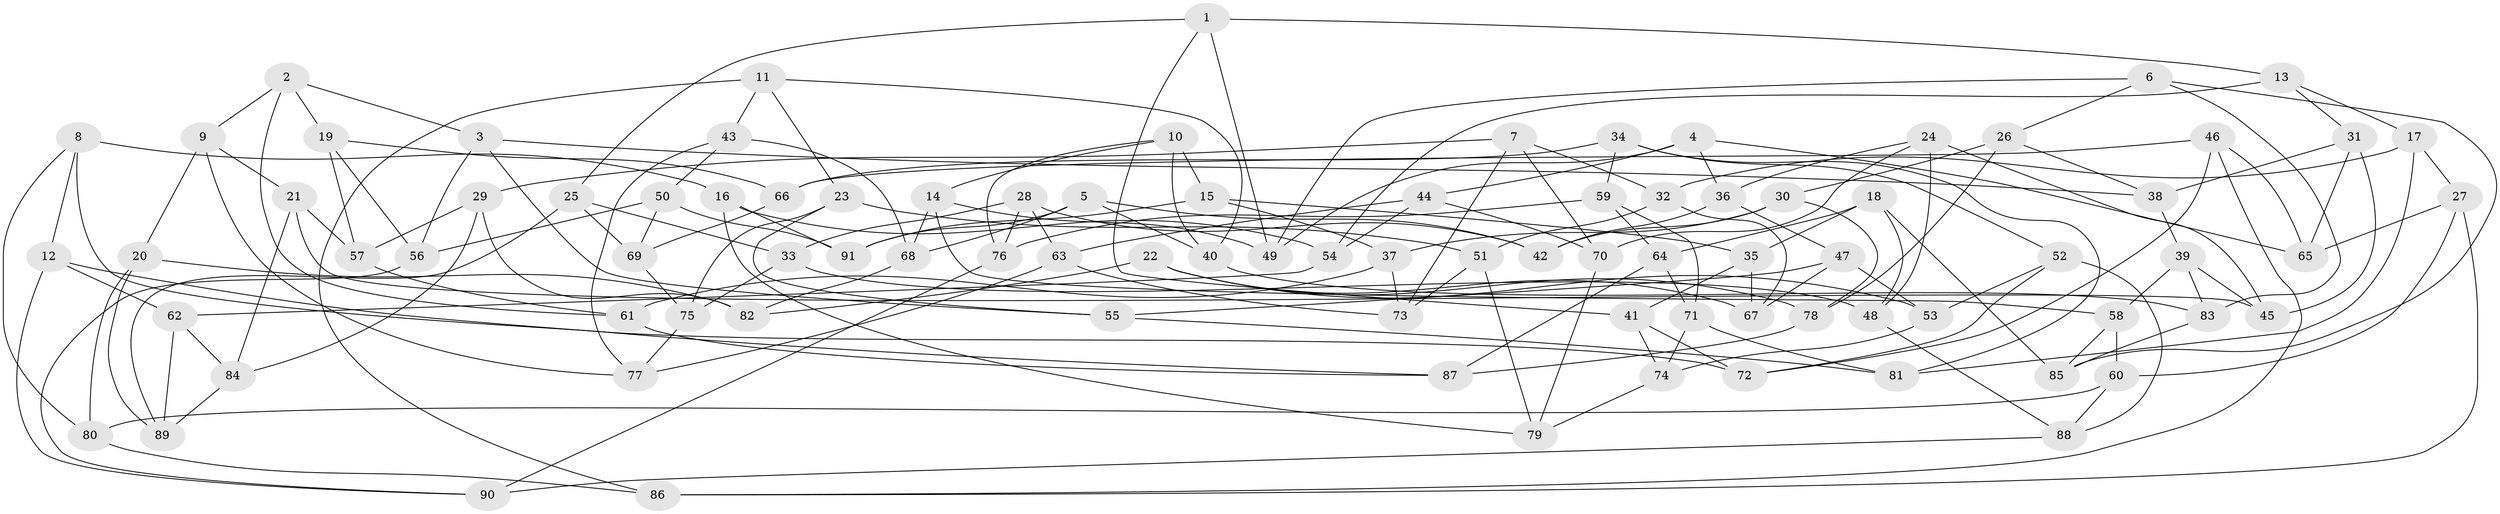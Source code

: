// Generated by graph-tools (version 1.1) at 2025/03/03/09/25 03:03:03]
// undirected, 91 vertices, 182 edges
graph export_dot {
graph [start="1"]
  node [color=gray90,style=filled];
  1;
  2;
  3;
  4;
  5;
  6;
  7;
  8;
  9;
  10;
  11;
  12;
  13;
  14;
  15;
  16;
  17;
  18;
  19;
  20;
  21;
  22;
  23;
  24;
  25;
  26;
  27;
  28;
  29;
  30;
  31;
  32;
  33;
  34;
  35;
  36;
  37;
  38;
  39;
  40;
  41;
  42;
  43;
  44;
  45;
  46;
  47;
  48;
  49;
  50;
  51;
  52;
  53;
  54;
  55;
  56;
  57;
  58;
  59;
  60;
  61;
  62;
  63;
  64;
  65;
  66;
  67;
  68;
  69;
  70;
  71;
  72;
  73;
  74;
  75;
  76;
  77;
  78;
  79;
  80;
  81;
  82;
  83;
  84;
  85;
  86;
  87;
  88;
  89;
  90;
  91;
  1 -- 25;
  1 -- 49;
  1 -- 13;
  1 -- 41;
  2 -- 3;
  2 -- 9;
  2 -- 19;
  2 -- 61;
  3 -- 38;
  3 -- 55;
  3 -- 56;
  4 -- 44;
  4 -- 49;
  4 -- 36;
  4 -- 65;
  5 -- 40;
  5 -- 42;
  5 -- 68;
  5 -- 91;
  6 -- 83;
  6 -- 85;
  6 -- 26;
  6 -- 49;
  7 -- 73;
  7 -- 70;
  7 -- 32;
  7 -- 29;
  8 -- 12;
  8 -- 87;
  8 -- 16;
  8 -- 80;
  9 -- 20;
  9 -- 21;
  9 -- 77;
  10 -- 14;
  10 -- 15;
  10 -- 76;
  10 -- 40;
  11 -- 43;
  11 -- 23;
  11 -- 40;
  11 -- 86;
  12 -- 62;
  12 -- 90;
  12 -- 72;
  13 -- 31;
  13 -- 17;
  13 -- 54;
  14 -- 68;
  14 -- 58;
  14 -- 49;
  15 -- 91;
  15 -- 35;
  15 -- 37;
  16 -- 54;
  16 -- 79;
  16 -- 91;
  17 -- 27;
  17 -- 81;
  17 -- 32;
  18 -- 48;
  18 -- 35;
  18 -- 85;
  18 -- 64;
  19 -- 66;
  19 -- 56;
  19 -- 57;
  20 -- 82;
  20 -- 89;
  20 -- 80;
  21 -- 45;
  21 -- 57;
  21 -- 84;
  22 -- 78;
  22 -- 82;
  22 -- 67;
  22 -- 53;
  23 -- 51;
  23 -- 75;
  23 -- 55;
  24 -- 48;
  24 -- 45;
  24 -- 36;
  24 -- 70;
  25 -- 89;
  25 -- 33;
  25 -- 69;
  26 -- 78;
  26 -- 30;
  26 -- 38;
  27 -- 60;
  27 -- 65;
  27 -- 86;
  28 -- 63;
  28 -- 42;
  28 -- 76;
  28 -- 33;
  29 -- 57;
  29 -- 82;
  29 -- 84;
  30 -- 78;
  30 -- 37;
  30 -- 42;
  31 -- 45;
  31 -- 65;
  31 -- 38;
  32 -- 67;
  32 -- 51;
  33 -- 48;
  33 -- 75;
  34 -- 52;
  34 -- 81;
  34 -- 66;
  34 -- 59;
  35 -- 67;
  35 -- 41;
  36 -- 47;
  36 -- 42;
  37 -- 61;
  37 -- 73;
  38 -- 39;
  39 -- 45;
  39 -- 83;
  39 -- 58;
  40 -- 83;
  41 -- 74;
  41 -- 72;
  43 -- 50;
  43 -- 68;
  43 -- 77;
  44 -- 54;
  44 -- 63;
  44 -- 70;
  46 -- 86;
  46 -- 72;
  46 -- 66;
  46 -- 65;
  47 -- 53;
  47 -- 55;
  47 -- 67;
  48 -- 88;
  50 -- 91;
  50 -- 69;
  50 -- 56;
  51 -- 73;
  51 -- 79;
  52 -- 72;
  52 -- 53;
  52 -- 88;
  53 -- 74;
  54 -- 62;
  55 -- 81;
  56 -- 90;
  57 -- 61;
  58 -- 85;
  58 -- 60;
  59 -- 71;
  59 -- 64;
  59 -- 76;
  60 -- 80;
  60 -- 88;
  61 -- 87;
  62 -- 89;
  62 -- 84;
  63 -- 73;
  63 -- 77;
  64 -- 71;
  64 -- 87;
  66 -- 69;
  68 -- 82;
  69 -- 75;
  70 -- 79;
  71 -- 74;
  71 -- 81;
  74 -- 79;
  75 -- 77;
  76 -- 90;
  78 -- 87;
  80 -- 86;
  83 -- 85;
  84 -- 89;
  88 -- 90;
}
